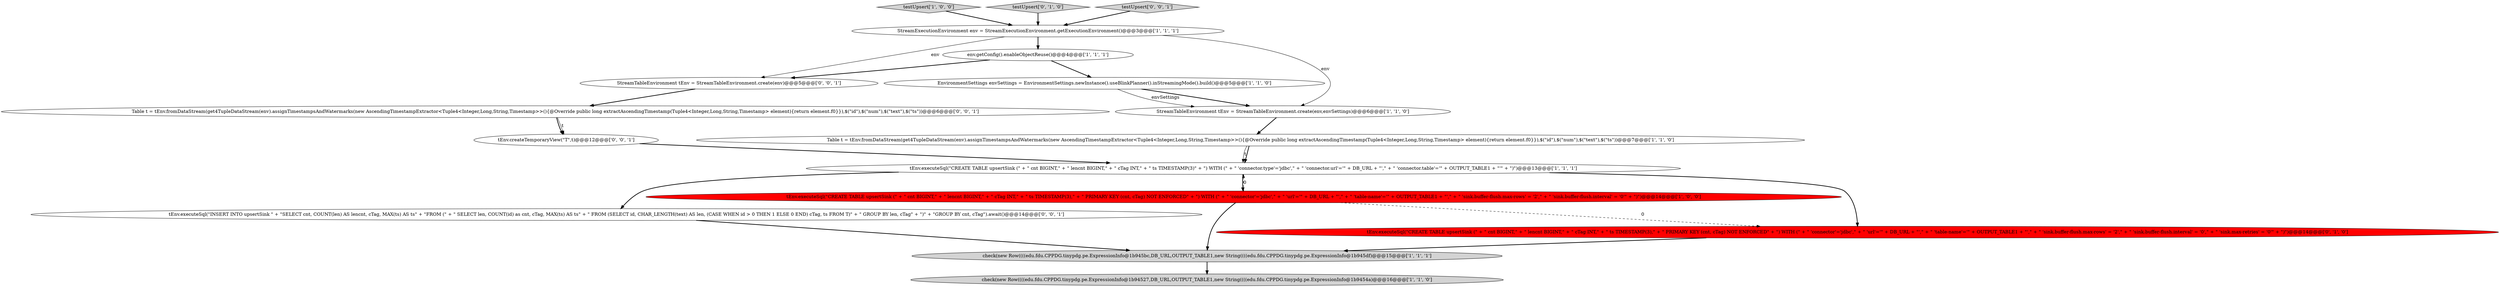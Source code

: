 digraph {
5 [style = filled, label = "StreamExecutionEnvironment env = StreamExecutionEnvironment.getExecutionEnvironment()@@@3@@@['1', '1', '1']", fillcolor = white, shape = ellipse image = "AAA0AAABBB1BBB"];
14 [style = filled, label = "tEnv.executeSql(\"INSERT INTO upsertSink \" + \"SELECT cnt, COUNT(len) AS lencnt, cTag, MAX(ts) AS ts\" + \"FROM (\" + \" SELECT len, COUNT(id) as cnt, cTag, MAX(ts) AS ts\" + \" FROM (SELECT id, CHAR_LENGTH(text) AS len, (CASE WHEN id > 0 THEN 1 ELSE 0 END) cTag, ts FROM T)\" + \" GROUP BY len, cTag\" + \")\" + \"GROUP BY cnt, cTag\").await()@@@14@@@['0', '0', '1']", fillcolor = white, shape = ellipse image = "AAA0AAABBB3BBB"];
12 [style = filled, label = "StreamTableEnvironment tEnv = StreamTableEnvironment.create(env)@@@5@@@['0', '0', '1']", fillcolor = white, shape = ellipse image = "AAA0AAABBB3BBB"];
7 [style = filled, label = "check(new Row((((edu.fdu.CPPDG.tinypdg.pe.ExpressionInfo@1b945bc,DB_URL,OUTPUT_TABLE1,new String((((edu.fdu.CPPDG.tinypdg.pe.ExpressionInfo@1b945df)@@@15@@@['1', '1', '1']", fillcolor = lightgray, shape = ellipse image = "AAA0AAABBB1BBB"];
6 [style = filled, label = "tEnv.executeSql(\"CREATE TABLE upsertSink (\" + \" cnt BIGINT,\" + \" lencnt BIGINT,\" + \" cTag INT,\" + \" ts TIMESTAMP(3),\" + \" PRIMARY KEY (cnt, cTag) NOT ENFORCED\" + \") WITH (\" + \" 'connector'='jdbc',\" + \" 'url'='\" + DB_URL + \"',\" + \" 'table-name'='\" + OUTPUT_TABLE1 + \"',\" + \" 'sink.buffer-flush.max-rows' = '2',\" + \" 'sink.buffer-flush.interval' = '0'\" + \")\")@@@14@@@['1', '0', '0']", fillcolor = red, shape = ellipse image = "AAA1AAABBB1BBB"];
10 [style = filled, label = "tEnv.executeSql(\"CREATE TABLE upsertSink (\" + \" cnt BIGINT,\" + \" lencnt BIGINT,\" + \" cTag INT,\" + \" ts TIMESTAMP(3),\" + \" PRIMARY KEY (cnt, cTag) NOT ENFORCED\" + \") WITH (\" + \" 'connector'='jdbc',\" + \" 'url'='\" + DB_URL + \"',\" + \" 'table-name'='\" + OUTPUT_TABLE1 + \"',\" + \" 'sink.buffer-flush.max-rows' = '2',\" + \" 'sink.buffer-flush.interval' = '0',\" + \" 'sink.max-retries' = '0'\" + \")\")@@@14@@@['0', '1', '0']", fillcolor = red, shape = ellipse image = "AAA1AAABBB2BBB"];
4 [style = filled, label = "testUpsert['1', '0', '0']", fillcolor = lightgray, shape = diamond image = "AAA0AAABBB1BBB"];
15 [style = filled, label = "tEnv.createTemporaryView(\"T\",t)@@@12@@@['0', '0', '1']", fillcolor = white, shape = ellipse image = "AAA0AAABBB3BBB"];
11 [style = filled, label = "testUpsert['0', '1', '0']", fillcolor = lightgray, shape = diamond image = "AAA0AAABBB2BBB"];
8 [style = filled, label = "env.getConfig().enableObjectReuse()@@@4@@@['1', '1', '1']", fillcolor = white, shape = ellipse image = "AAA0AAABBB1BBB"];
2 [style = filled, label = "tEnv.executeSql(\"CREATE TABLE upsertSink (\" + \" cnt BIGINT,\" + \" lencnt BIGINT,\" + \" cTag INT,\" + \" ts TIMESTAMP(3)\" + \") WITH (\" + \" 'connector.type'='jdbc',\" + \" 'connector.url'='\" + DB_URL + \"',\" + \" 'connector.table'='\" + OUTPUT_TABLE1 + \"'\" + \")\")@@@13@@@['1', '1', '1']", fillcolor = white, shape = ellipse image = "AAA0AAABBB1BBB"];
16 [style = filled, label = "testUpsert['0', '0', '1']", fillcolor = lightgray, shape = diamond image = "AAA0AAABBB3BBB"];
0 [style = filled, label = "Table t = tEnv.fromDataStream(get4TupleDataStream(env).assignTimestampsAndWatermarks(new AscendingTimestampExtractor<Tuple4<Integer,Long,String,Timestamp>>(){@Override public long extractAscendingTimestamp(Tuple4<Integer,Long,String,Timestamp> element){return element.f0}}),$(\"id\"),$(\"num\"),$(\"text\"),$(\"ts\"))@@@7@@@['1', '1', '0']", fillcolor = white, shape = ellipse image = "AAA0AAABBB1BBB"];
13 [style = filled, label = "Table t = tEnv.fromDataStream(get4TupleDataStream(env).assignTimestampsAndWatermarks(new AscendingTimestampExtractor<Tuple4<Integer,Long,String,Timestamp>>(){@Override public long extractAscendingTimestamp(Tuple4<Integer,Long,String,Timestamp> element){return element.f0}}),$(\"id\"),$(\"num\"),$(\"text\"),$(\"ts\"))@@@6@@@['0', '0', '1']", fillcolor = white, shape = ellipse image = "AAA0AAABBB3BBB"];
1 [style = filled, label = "EnvironmentSettings envSettings = EnvironmentSettings.newInstance().useBlinkPlanner().inStreamingMode().build()@@@5@@@['1', '1', '0']", fillcolor = white, shape = ellipse image = "AAA0AAABBB1BBB"];
3 [style = filled, label = "StreamTableEnvironment tEnv = StreamTableEnvironment.create(env,envSettings)@@@6@@@['1', '1', '0']", fillcolor = white, shape = ellipse image = "AAA0AAABBB1BBB"];
9 [style = filled, label = "check(new Row((((edu.fdu.CPPDG.tinypdg.pe.ExpressionInfo@1b94527,DB_URL,OUTPUT_TABLE1,new String((((edu.fdu.CPPDG.tinypdg.pe.ExpressionInfo@1b9454a)@@@16@@@['1', '1', '0']", fillcolor = lightgray, shape = ellipse image = "AAA0AAABBB1BBB"];
5->8 [style = bold, label=""];
15->2 [style = bold, label=""];
2->6 [style = bold, label=""];
0->2 [style = bold, label=""];
1->3 [style = bold, label=""];
2->10 [style = bold, label=""];
10->7 [style = bold, label=""];
5->12 [style = solid, label="env"];
3->0 [style = bold, label=""];
14->7 [style = bold, label=""];
6->10 [style = dashed, label="0"];
7->9 [style = bold, label=""];
8->1 [style = bold, label=""];
12->13 [style = bold, label=""];
5->3 [style = solid, label="env"];
11->5 [style = bold, label=""];
0->2 [style = solid, label="t"];
2->14 [style = bold, label=""];
16->5 [style = bold, label=""];
13->15 [style = solid, label="t"];
13->15 [style = bold, label=""];
6->7 [style = bold, label=""];
4->5 [style = bold, label=""];
1->3 [style = solid, label="envSettings"];
8->12 [style = bold, label=""];
6->2 [style = dashed, label="0"];
}

